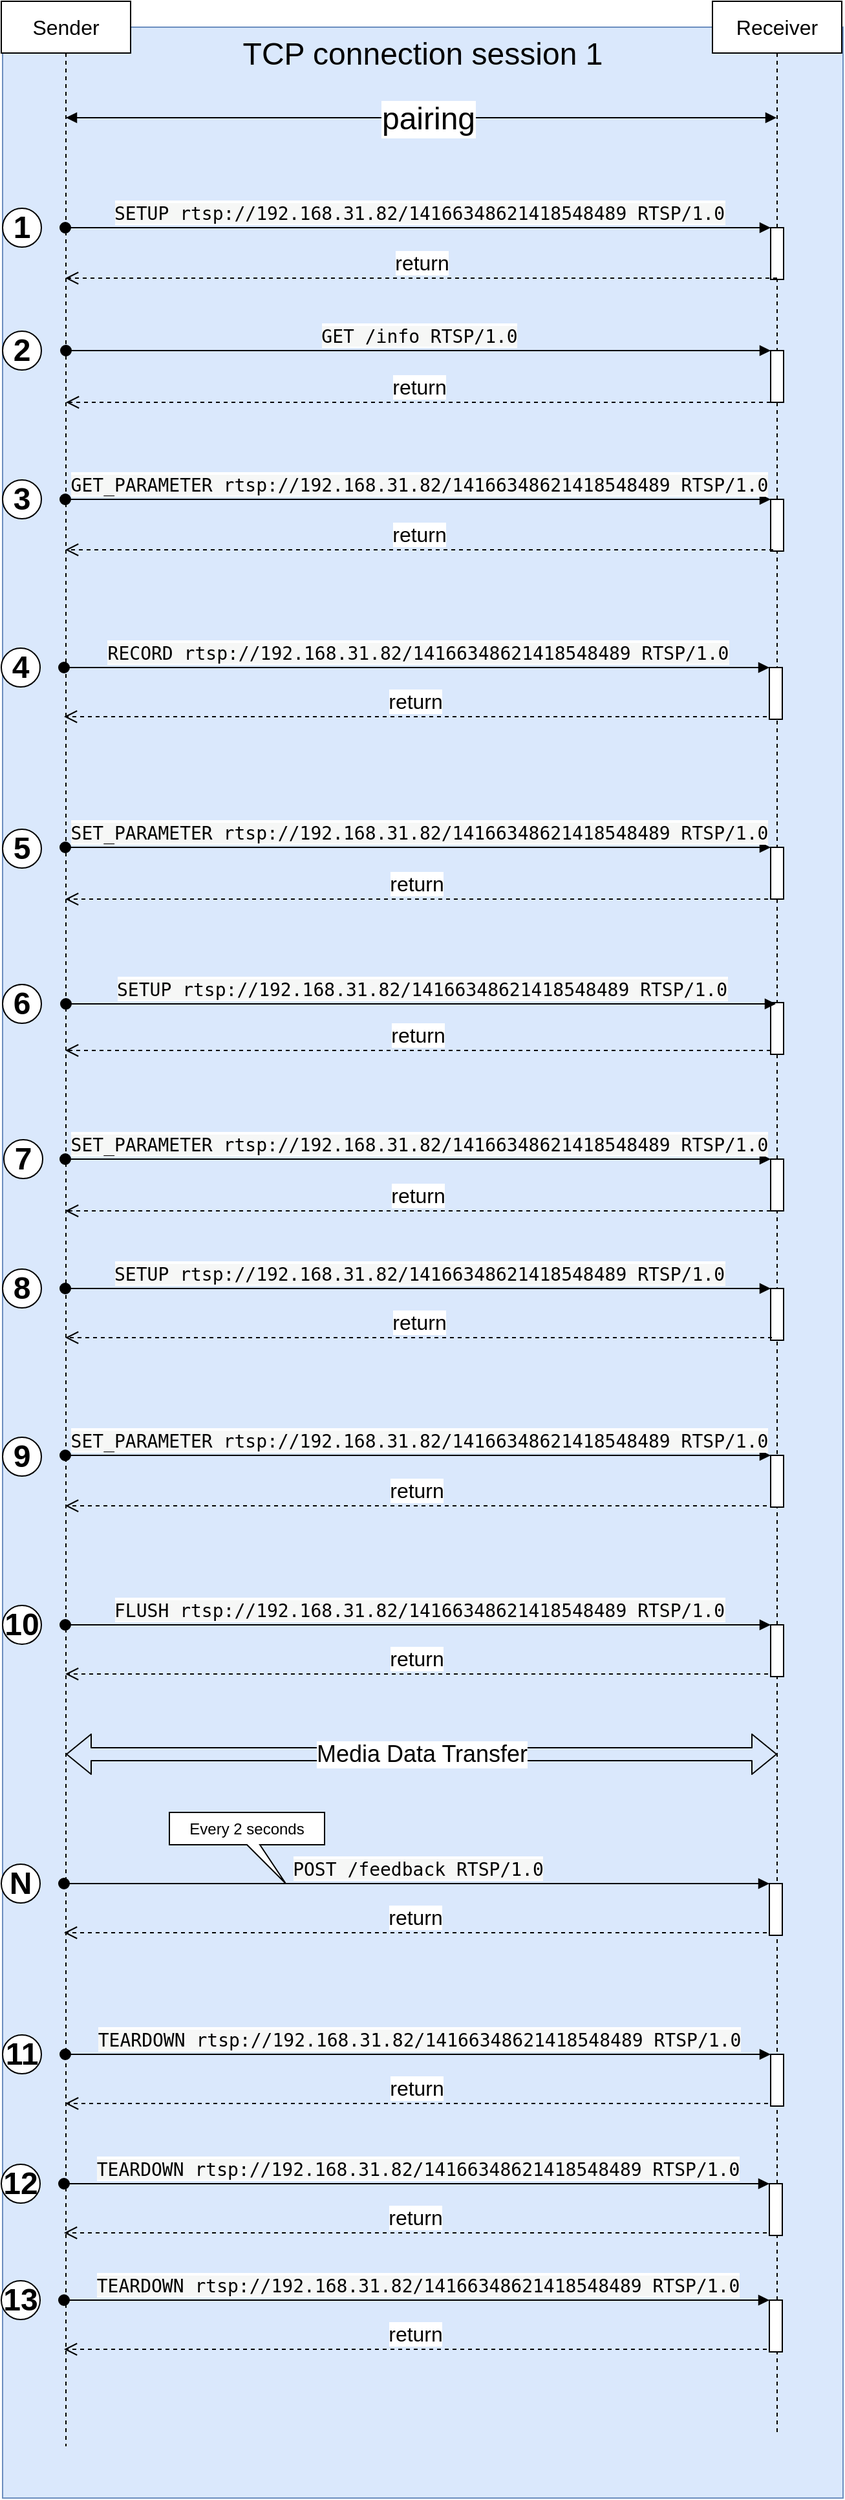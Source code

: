 <mxfile version="14.9.5" type="device"><diagram name="Page-1" id="9361dd3d-8414-5efd-6122-117bd74ce7a7"><mxGraphModel dx="898" dy="1241" grid="1" gridSize="10" guides="1" tooltips="1" connect="1" arrows="1" fold="1" page="0" pageScale="1.5" pageWidth="826" pageHeight="1169" background="#ffffff" math="0" shadow="0"><root><mxCell id="0"/><mxCell id="1" parent="0"/><mxCell id="2Qygs6AwfHHSrTLaylNA-13" value="TCP connection session 1" style="rounded=0;whiteSpace=wrap;html=1;fontSize=24;verticalAlign=top;fillColor=#dae8fc;strokeColor=#6c8ebf;" parent="1" vertex="1"><mxGeometry x="471" y="-180" width="650" height="1910" as="geometry"/></mxCell><mxCell id="nV5rEa2Gwsd_B_EYTZe8-89" value="Sender" style="shape=umlLifeline;perimeter=lifelinePerimeter;whiteSpace=wrap;html=1;container=1;collapsible=0;recursiveResize=0;outlineConnect=0;fontSize=16;" parent="1" vertex="1"><mxGeometry x="470" y="-200" width="100" height="1890" as="geometry"/></mxCell><mxCell id="mLOBeyiM4SYDhtWdnVQ2-5" value="" style="endArrow=block;startArrow=block;endFill=1;startFill=1;html=1;fontSize=24;" parent="nV5rEa2Gwsd_B_EYTZe8-89" target="nV5rEa2Gwsd_B_EYTZe8-90" edge="1"><mxGeometry width="160" relative="1" as="geometry"><mxPoint x="50" y="90" as="sourcePoint"/><mxPoint x="210" y="90" as="targetPoint"/></mxGeometry></mxCell><mxCell id="mLOBeyiM4SYDhtWdnVQ2-6" value="pairing" style="edgeLabel;html=1;align=center;verticalAlign=middle;resizable=0;points=[];fontSize=24;" parent="mLOBeyiM4SYDhtWdnVQ2-5" vertex="1" connectable="0"><mxGeometry x="0.048" y="-1" relative="1" as="geometry"><mxPoint x="-8" as="offset"/></mxGeometry></mxCell><mxCell id="nV5rEa2Gwsd_B_EYTZe8-90" value="Receiver" style="shape=umlLifeline;perimeter=lifelinePerimeter;whiteSpace=wrap;html=1;container=1;collapsible=0;recursiveResize=0;outlineConnect=0;fontSize=16;" parent="1" vertex="1"><mxGeometry x="1020" y="-200" width="100" height="1880" as="geometry"/></mxCell><mxCell id="nV5rEa2Gwsd_B_EYTZe8-99" value="" style="html=1;points=[];perimeter=orthogonalPerimeter;fontSize=16;" parent="nV5rEa2Gwsd_B_EYTZe8-90" vertex="1"><mxGeometry x="45" y="175" width="10" height="40" as="geometry"/></mxCell><mxCell id="nV5rEa2Gwsd_B_EYTZe8-101" value="" style="html=1;points=[];perimeter=orthogonalPerimeter;fontSize=16;" parent="nV5rEa2Gwsd_B_EYTZe8-90" vertex="1"><mxGeometry x="45" y="270" width="10" height="40" as="geometry"/></mxCell><mxCell id="nV5rEa2Gwsd_B_EYTZe8-103" value="" style="html=1;points=[];perimeter=orthogonalPerimeter;fontSize=16;" parent="nV5rEa2Gwsd_B_EYTZe8-90" vertex="1"><mxGeometry x="45" y="385" width="10" height="40" as="geometry"/></mxCell><mxCell id="nV5rEa2Gwsd_B_EYTZe8-105" value="" style="html=1;points=[];perimeter=orthogonalPerimeter;fontSize=16;" parent="nV5rEa2Gwsd_B_EYTZe8-90" vertex="1"><mxGeometry x="44" y="515" width="10" height="40" as="geometry"/></mxCell><mxCell id="nV5rEa2Gwsd_B_EYTZe8-107" value="" style="html=1;points=[];perimeter=orthogonalPerimeter;fontSize=16;" parent="nV5rEa2Gwsd_B_EYTZe8-90" vertex="1"><mxGeometry x="45" y="654" width="10" height="40" as="geometry"/></mxCell><mxCell id="nV5rEa2Gwsd_B_EYTZe8-111" value="" style="html=1;points=[];perimeter=orthogonalPerimeter;fontSize=16;" parent="nV5rEa2Gwsd_B_EYTZe8-90" vertex="1"><mxGeometry x="45" y="895" width="10" height="40" as="geometry"/></mxCell><mxCell id="nV5rEa2Gwsd_B_EYTZe8-113" value="" style="html=1;points=[];perimeter=orthogonalPerimeter;fontSize=16;" parent="nV5rEa2Gwsd_B_EYTZe8-90" vertex="1"><mxGeometry x="45" y="995" width="10" height="40" as="geometry"/></mxCell><mxCell id="nV5rEa2Gwsd_B_EYTZe8-115" value="" style="html=1;points=[];perimeter=orthogonalPerimeter;fontSize=16;" parent="nV5rEa2Gwsd_B_EYTZe8-90" vertex="1"><mxGeometry x="45" y="1124" width="10" height="40" as="geometry"/></mxCell><mxCell id="nV5rEa2Gwsd_B_EYTZe8-119" value="" style="html=1;points=[];perimeter=orthogonalPerimeter;fontSize=16;" parent="nV5rEa2Gwsd_B_EYTZe8-90" vertex="1"><mxGeometry x="45" y="1255" width="10" height="40" as="geometry"/></mxCell><mxCell id="nV5rEa2Gwsd_B_EYTZe8-109" value="" style="html=1;points=[];perimeter=orthogonalPerimeter;fontSize=16;" parent="nV5rEa2Gwsd_B_EYTZe8-90" vertex="1"><mxGeometry x="45" y="774" width="10" height="40" as="geometry"/></mxCell><mxCell id="2Qygs6AwfHHSrTLaylNA-1" value="" style="html=1;points=[];perimeter=orthogonalPerimeter;fontSize=16;" parent="nV5rEa2Gwsd_B_EYTZe8-90" vertex="1"><mxGeometry x="45" y="1587" width="10" height="40" as="geometry"/></mxCell><mxCell id="2Qygs6AwfHHSrTLaylNA-2" value="&lt;span style=&quot;font-family: &amp;#34;source code pro&amp;#34; , &amp;#34;consolas&amp;#34; , &amp;#34;ubuntu mono&amp;#34; , &amp;#34;menlo&amp;#34; , &amp;#34;dejavu sans mono&amp;#34; , monospace , monospace ; font-size: 14px ; background-color: rgb(246 , 247 , 246)&quot;&gt;TEARDOWN rtsp://192.168.31.82/14166348621418548489 RTSP/1.0&lt;/span&gt;" style="html=1;verticalAlign=bottom;startArrow=oval;endArrow=block;startSize=8;fontSize=16;" parent="nV5rEa2Gwsd_B_EYTZe8-90" target="2Qygs6AwfHHSrTLaylNA-1" edge="1"><mxGeometry relative="1" as="geometry"><mxPoint x="-500.5" y="1587" as="sourcePoint"/><Array as="points"><mxPoint x="-69.5" y="1587"/></Array></mxGeometry></mxCell><mxCell id="2Qygs6AwfHHSrTLaylNA-3" value="return" style="html=1;verticalAlign=bottom;endArrow=open;dashed=1;endSize=8;fontSize=16;exitX=-0.2;exitY=0.95;exitDx=0;exitDy=0;exitPerimeter=0;" parent="nV5rEa2Gwsd_B_EYTZe8-90" source="2Qygs6AwfHHSrTLaylNA-1" edge="1"><mxGeometry relative="1" as="geometry"><mxPoint x="140" y="1086" as="sourcePoint"/><mxPoint x="-500.5" y="1625" as="targetPoint"/></mxGeometry></mxCell><mxCell id="2Qygs6AwfHHSrTLaylNA-4" value="11" style="ellipse;whiteSpace=wrap;html=1;aspect=fixed;fontSize=24;fontStyle=1" parent="nV5rEa2Gwsd_B_EYTZe8-90" vertex="1"><mxGeometry x="-549" y="1572" width="30" height="30" as="geometry"/></mxCell><mxCell id="2Qygs6AwfHHSrTLaylNA-5" value="" style="html=1;points=[];perimeter=orthogonalPerimeter;fontSize=16;" parent="nV5rEa2Gwsd_B_EYTZe8-90" vertex="1"><mxGeometry x="44" y="1687" width="10" height="40" as="geometry"/></mxCell><mxCell id="2Qygs6AwfHHSrTLaylNA-6" value="&lt;span style=&quot;font-family: &amp;#34;source code pro&amp;#34; , &amp;#34;consolas&amp;#34; , &amp;#34;ubuntu mono&amp;#34; , &amp;#34;menlo&amp;#34; , &amp;#34;dejavu sans mono&amp;#34; , monospace , monospace ; font-size: 14px ; background-color: rgb(246 , 247 , 246)&quot;&gt;TEARDOWN rtsp://192.168.31.82/14166348621418548489 RTSP/1.0&lt;/span&gt;" style="html=1;verticalAlign=bottom;startArrow=oval;endArrow=block;startSize=8;fontSize=16;" parent="nV5rEa2Gwsd_B_EYTZe8-90" target="2Qygs6AwfHHSrTLaylNA-5" edge="1"><mxGeometry relative="1" as="geometry"><mxPoint x="-501.5" y="1687" as="sourcePoint"/><Array as="points"><mxPoint x="-70.5" y="1687"/></Array></mxGeometry></mxCell><mxCell id="2Qygs6AwfHHSrTLaylNA-7" value="return" style="html=1;verticalAlign=bottom;endArrow=open;dashed=1;endSize=8;fontSize=16;exitX=-0.2;exitY=0.95;exitDx=0;exitDy=0;exitPerimeter=0;" parent="nV5rEa2Gwsd_B_EYTZe8-90" source="2Qygs6AwfHHSrTLaylNA-5" edge="1"><mxGeometry relative="1" as="geometry"><mxPoint x="-881" y="1386" as="sourcePoint"/><mxPoint x="-501.5" y="1725" as="targetPoint"/></mxGeometry></mxCell><mxCell id="2Qygs6AwfHHSrTLaylNA-8" value="12" style="ellipse;whiteSpace=wrap;html=1;aspect=fixed;fontSize=24;fontStyle=1" parent="nV5rEa2Gwsd_B_EYTZe8-90" vertex="1"><mxGeometry x="-550" y="1672" width="30" height="30" as="geometry"/></mxCell><mxCell id="2Qygs6AwfHHSrTLaylNA-9" value="" style="html=1;points=[];perimeter=orthogonalPerimeter;fontSize=16;" parent="nV5rEa2Gwsd_B_EYTZe8-90" vertex="1"><mxGeometry x="44" y="1777" width="10" height="40" as="geometry"/></mxCell><mxCell id="2Qygs6AwfHHSrTLaylNA-10" value="&lt;span style=&quot;font-family: &amp;#34;source code pro&amp;#34; , &amp;#34;consolas&amp;#34; , &amp;#34;ubuntu mono&amp;#34; , &amp;#34;menlo&amp;#34; , &amp;#34;dejavu sans mono&amp;#34; , monospace , monospace ; font-size: 14px ; background-color: rgb(246 , 247 , 246)&quot;&gt;TEARDOWN rtsp://192.168.31.82/14166348621418548489 RTSP/1.0&lt;/span&gt;" style="html=1;verticalAlign=bottom;startArrow=oval;endArrow=block;startSize=8;fontSize=16;" parent="nV5rEa2Gwsd_B_EYTZe8-90" target="2Qygs6AwfHHSrTLaylNA-9" edge="1"><mxGeometry relative="1" as="geometry"><mxPoint x="-501.5" y="1777" as="sourcePoint"/><Array as="points"><mxPoint x="-70.5" y="1777"/></Array></mxGeometry></mxCell><mxCell id="2Qygs6AwfHHSrTLaylNA-11" value="return" style="html=1;verticalAlign=bottom;endArrow=open;dashed=1;endSize=8;fontSize=16;exitX=-0.2;exitY=0.95;exitDx=0;exitDy=0;exitPerimeter=0;" parent="nV5rEa2Gwsd_B_EYTZe8-90" source="2Qygs6AwfHHSrTLaylNA-9" edge="1"><mxGeometry relative="1" as="geometry"><mxPoint x="-881" y="1476" as="sourcePoint"/><mxPoint x="-501.5" y="1815" as="targetPoint"/></mxGeometry></mxCell><mxCell id="2Qygs6AwfHHSrTLaylNA-12" value="13" style="ellipse;whiteSpace=wrap;html=1;aspect=fixed;fontSize=24;fontStyle=1" parent="nV5rEa2Gwsd_B_EYTZe8-90" vertex="1"><mxGeometry x="-550" y="1762" width="30" height="30" as="geometry"/></mxCell><mxCell id="nV5rEa2Gwsd_B_EYTZe8-110" value="&lt;span style=&quot;font-family: &amp;#34;source code pro&amp;#34; , &amp;#34;consolas&amp;#34; , &amp;#34;ubuntu mono&amp;#34; , &amp;#34;menlo&amp;#34; , &amp;#34;dejavu sans mono&amp;#34; , monospace , monospace ; font-size: 14px ; background-color: rgb(246 , 247 , 246)&quot;&gt;SETUP rtsp://192.168.31.82/14166348621418548489 RTSP/1.0&lt;/span&gt;" style="html=1;verticalAlign=bottom;startArrow=oval;endArrow=block;startSize=8;fontSize=16;entryX=0.4;entryY=0;entryDx=0;entryDy=0;entryPerimeter=0;" parent="1" edge="1"><mxGeometry relative="1" as="geometry"><mxPoint x="520" y="575" as="sourcePoint"/><Array as="points"><mxPoint x="921" y="575"/></Array><mxPoint x="1069" y="575" as="targetPoint"/></mxGeometry></mxCell><mxCell id="nV5rEa2Gwsd_B_EYTZe8-120" value="&lt;span style=&quot;font-family: &amp;#34;source code pro&amp;#34; , &amp;#34;consolas&amp;#34; , &amp;#34;ubuntu mono&amp;#34; , &amp;#34;menlo&amp;#34; , &amp;#34;dejavu sans mono&amp;#34; , monospace , monospace ; font-size: 14px ; text-align: left ; background-color: rgb(246 , 247 , 246)&quot;&gt;FLUSH rtsp://192.168.31.82/14166348621418548489 RTSP/1.0&lt;/span&gt;" style="html=1;verticalAlign=bottom;startArrow=oval;endArrow=block;startSize=8;fontSize=16;" parent="1" target="nV5rEa2Gwsd_B_EYTZe8-119" edge="1"><mxGeometry relative="1" as="geometry"><mxPoint x="519.5" y="1055" as="sourcePoint"/><Array as="points"><mxPoint x="950.5" y="1055"/></Array></mxGeometry></mxCell><mxCell id="nV5rEa2Gwsd_B_EYTZe8-116" value="&lt;span style=&quot;font-family: &amp;#34;source code pro&amp;#34; , &amp;#34;consolas&amp;#34; , &amp;#34;ubuntu mono&amp;#34; , &amp;#34;menlo&amp;#34; , &amp;#34;dejavu sans mono&amp;#34; , monospace , monospace ; font-size: 14px ; background-color: rgb(246 , 247 , 246)&quot;&gt;SET_PARAMETER rtsp://192.168.31.82/14166348621418548489 RTSP/1.0&lt;/span&gt;" style="html=1;verticalAlign=bottom;startArrow=oval;endArrow=block;startSize=8;fontSize=16;" parent="1" target="nV5rEa2Gwsd_B_EYTZe8-115" edge="1"><mxGeometry relative="1" as="geometry"><mxPoint x="519.5" y="924" as="sourcePoint"/><Array as="points"><mxPoint x="950.5" y="924"/></Array></mxGeometry></mxCell><mxCell id="nV5rEa2Gwsd_B_EYTZe8-114" value="&lt;span style=&quot;font-family: &amp;#34;source code pro&amp;#34; , &amp;#34;consolas&amp;#34; , &amp;#34;ubuntu mono&amp;#34; , &amp;#34;menlo&amp;#34; , &amp;#34;dejavu sans mono&amp;#34; , monospace , monospace ; font-size: 14px ; background-color: rgb(246 , 247 , 246)&quot;&gt;SETUP rtsp://192.168.31.82/14166348621418548489 RTSP/1.0&lt;/span&gt;" style="html=1;verticalAlign=bottom;startArrow=oval;endArrow=block;startSize=8;fontSize=16;" parent="1" target="nV5rEa2Gwsd_B_EYTZe8-113" edge="1"><mxGeometry relative="1" as="geometry"><mxPoint x="519.5" y="795" as="sourcePoint"/><Array as="points"><mxPoint x="950.5" y="795"/></Array></mxGeometry></mxCell><mxCell id="nV5rEa2Gwsd_B_EYTZe8-112" value="&lt;span style=&quot;font-family: &amp;#34;source code pro&amp;#34; , &amp;#34;consolas&amp;#34; , &amp;#34;ubuntu mono&amp;#34; , &amp;#34;menlo&amp;#34; , &amp;#34;dejavu sans mono&amp;#34; , monospace , monospace ; font-size: 14px ; background-color: rgb(246 , 247 , 246)&quot;&gt;SET_PARAMETER rtsp://192.168.31.82/14166348621418548489 RTSP/1.0&lt;/span&gt;" style="html=1;verticalAlign=bottom;startArrow=oval;endArrow=block;startSize=8;fontSize=16;" parent="1" target="nV5rEa2Gwsd_B_EYTZe8-111" edge="1"><mxGeometry relative="1" as="geometry"><mxPoint x="519.5" y="695" as="sourcePoint"/><Array as="points"><mxPoint x="950.5" y="695"/></Array></mxGeometry></mxCell><mxCell id="nV5rEa2Gwsd_B_EYTZe8-108" value="&lt;span style=&quot;font-family: &amp;#34;source code pro&amp;#34; , &amp;#34;consolas&amp;#34; , &amp;#34;ubuntu mono&amp;#34; , &amp;#34;menlo&amp;#34; , &amp;#34;dejavu sans mono&amp;#34; , monospace , monospace ; font-size: 14px ; background-color: rgb(246 , 247 , 246)&quot;&gt;SET_PARAMETER rtsp://192.168.31.82/14166348621418548489 RTSP/1.0&lt;/span&gt;" style="html=1;verticalAlign=bottom;startArrow=oval;endArrow=block;startSize=8;fontSize=16;" parent="1" target="nV5rEa2Gwsd_B_EYTZe8-107" edge="1"><mxGeometry relative="1" as="geometry"><mxPoint x="519.5" y="454" as="sourcePoint"/><Array as="points"><mxPoint x="950.5" y="454"/></Array></mxGeometry></mxCell><mxCell id="nV5rEa2Gwsd_B_EYTZe8-106" value="&lt;span style=&quot;font-family: &amp;#34;source code pro&amp;#34; , &amp;#34;consolas&amp;#34; , &amp;#34;ubuntu mono&amp;#34; , &amp;#34;menlo&amp;#34; , &amp;#34;dejavu sans mono&amp;#34; , monospace , monospace ; font-size: 14px ; background-color: rgb(246 , 247 , 246)&quot;&gt;RECORD rtsp://192.168.31.82/14166348621418548489 RTSP/1.0&lt;/span&gt;" style="html=1;verticalAlign=bottom;startArrow=oval;endArrow=block;startSize=8;fontSize=16;" parent="1" target="nV5rEa2Gwsd_B_EYTZe8-105" edge="1"><mxGeometry relative="1" as="geometry"><mxPoint x="518.5" y="315" as="sourcePoint"/><Array as="points"><mxPoint x="949.5" y="315"/></Array></mxGeometry></mxCell><mxCell id="nV5rEa2Gwsd_B_EYTZe8-104" value="&lt;span style=&quot;font-family: &amp;#34;source code pro&amp;#34; , &amp;#34;consolas&amp;#34; , &amp;#34;ubuntu mono&amp;#34; , &amp;#34;menlo&amp;#34; , &amp;#34;dejavu sans mono&amp;#34; , monospace , monospace ; font-size: 14px ; background-color: rgb(246 , 247 , 246)&quot;&gt;GET_PARAMETER rtsp://192.168.31.82/14166348621418548489 RTSP/1.0&lt;/span&gt;" style="html=1;verticalAlign=bottom;startArrow=oval;endArrow=block;startSize=8;fontSize=16;" parent="1" target="nV5rEa2Gwsd_B_EYTZe8-103" edge="1"><mxGeometry relative="1" as="geometry"><mxPoint x="519.5" y="185" as="sourcePoint"/><Array as="points"><mxPoint x="950.5" y="185"/></Array></mxGeometry></mxCell><mxCell id="nV5rEa2Gwsd_B_EYTZe8-102" value="&lt;span style=&quot;font-family: &amp;#34;source code pro&amp;#34; , &amp;#34;consolas&amp;#34; , &amp;#34;ubuntu mono&amp;#34; , &amp;#34;menlo&amp;#34; , &amp;#34;dejavu sans mono&amp;#34; , monospace , monospace ; font-size: 14px ; background-color: rgb(246 , 247 , 246)&quot;&gt;GET /info RTSP/1.0&lt;/span&gt;" style="html=1;verticalAlign=bottom;startArrow=oval;endArrow=block;startSize=8;fontSize=16;" parent="1" source="nV5rEa2Gwsd_B_EYTZe8-89" target="nV5rEa2Gwsd_B_EYTZe8-101" edge="1"><mxGeometry relative="1" as="geometry"><mxPoint x="549.5" y="70" as="sourcePoint"/><Array as="points"><mxPoint x="950.5" y="70"/></Array></mxGeometry></mxCell><mxCell id="nV5rEa2Gwsd_B_EYTZe8-100" value="&lt;span style=&quot;font-family: &amp;#34;source code pro&amp;#34; , &amp;#34;consolas&amp;#34; , &amp;#34;ubuntu mono&amp;#34; , &amp;#34;menlo&amp;#34; , &amp;#34;dejavu sans mono&amp;#34; , monospace , monospace ; font-size: 14px ; background-color: rgb(246 , 247 , 246)&quot;&gt;SETUP rtsp://192.168.31.82/14166348621418548489 RTSP/1.0&lt;/span&gt;" style="html=1;verticalAlign=bottom;startArrow=oval;endArrow=block;startSize=8;fontSize=16;" parent="1" target="nV5rEa2Gwsd_B_EYTZe8-99" edge="1"><mxGeometry relative="1" as="geometry"><mxPoint x="519.5" y="-25" as="sourcePoint"/><Array as="points"><mxPoint x="950.5" y="-25"/></Array></mxGeometry></mxCell><mxCell id="mLOBeyiM4SYDhtWdnVQ2-7" value="return" style="html=1;verticalAlign=bottom;endArrow=open;dashed=1;endSize=8;fontSize=16;exitX=0.5;exitY=0.975;exitDx=0;exitDy=0;exitPerimeter=0;" parent="1" source="nV5rEa2Gwsd_B_EYTZe8-99" edge="1"><mxGeometry relative="1" as="geometry"><mxPoint x="1060" y="15" as="sourcePoint"/><mxPoint x="519.5" y="14" as="targetPoint"/></mxGeometry></mxCell><mxCell id="mLOBeyiM4SYDhtWdnVQ2-8" value="return" style="html=1;verticalAlign=bottom;endArrow=open;dashed=1;endSize=8;fontSize=16;exitX=0;exitY=1;exitDx=0;exitDy=0;exitPerimeter=0;" parent="1" source="nV5rEa2Gwsd_B_EYTZe8-101" target="nV5rEa2Gwsd_B_EYTZe8-89" edge="1"><mxGeometry relative="1" as="geometry"><mxPoint x="1080" y="49" as="sourcePoint"/><mxPoint x="529.5" y="49" as="targetPoint"/></mxGeometry></mxCell><mxCell id="mLOBeyiM4SYDhtWdnVQ2-9" value="return" style="html=1;verticalAlign=bottom;endArrow=open;dashed=1;endSize=8;fontSize=16;exitX=0.2;exitY=0.975;exitDx=0;exitDy=0;exitPerimeter=0;" parent="1" source="nV5rEa2Gwsd_B_EYTZe8-103" edge="1"><mxGeometry relative="1" as="geometry"><mxPoint x="1090" y="104" as="sourcePoint"/><mxPoint x="519.5" y="224" as="targetPoint"/></mxGeometry></mxCell><mxCell id="mLOBeyiM4SYDhtWdnVQ2-10" value="return" style="html=1;verticalAlign=bottom;endArrow=open;dashed=1;endSize=8;fontSize=16;exitX=-0.2;exitY=0.95;exitDx=0;exitDy=0;exitPerimeter=0;" parent="1" source="nV5rEa2Gwsd_B_EYTZe8-105" edge="1"><mxGeometry relative="1" as="geometry"><mxPoint x="1099" y="174" as="sourcePoint"/><mxPoint x="518.5" y="353" as="targetPoint"/></mxGeometry></mxCell><mxCell id="mLOBeyiM4SYDhtWdnVQ2-11" value="return" style="html=1;verticalAlign=bottom;endArrow=open;dashed=1;endSize=8;fontSize=16;exitX=-0.2;exitY=0.95;exitDx=0;exitDy=0;exitPerimeter=0;" parent="1" edge="1"><mxGeometry relative="1" as="geometry"><mxPoint x="1063" y="494" as="sourcePoint"/><mxPoint x="519.5" y="494" as="targetPoint"/></mxGeometry></mxCell><mxCell id="mLOBeyiM4SYDhtWdnVQ2-12" value="return" style="html=1;verticalAlign=bottom;endArrow=open;dashed=1;endSize=8;fontSize=16;exitX=0;exitY=1;exitDx=0;exitDy=0;exitPerimeter=0;" parent="1" source="nV5rEa2Gwsd_B_EYTZe8-111" edge="1"><mxGeometry relative="1" as="geometry"><mxPoint x="1120" y="364" as="sourcePoint"/><mxPoint x="519.5" y="735" as="targetPoint"/></mxGeometry></mxCell><mxCell id="mLOBeyiM4SYDhtWdnVQ2-13" value="return" style="html=1;verticalAlign=bottom;endArrow=open;dashed=1;endSize=8;fontSize=16;exitX=0;exitY=0.925;exitDx=0;exitDy=0;exitPerimeter=0;" parent="1" source="nV5rEa2Gwsd_B_EYTZe8-109" edge="1"><mxGeometry relative="1" as="geometry"><mxPoint x="1130" y="313" as="sourcePoint"/><mxPoint x="519.5" y="611" as="targetPoint"/></mxGeometry></mxCell><mxCell id="mLOBeyiM4SYDhtWdnVQ2-14" value="return" style="html=1;verticalAlign=bottom;endArrow=open;dashed=1;endSize=8;fontSize=16;exitX=0.1;exitY=0.95;exitDx=0;exitDy=0;exitPerimeter=0;" parent="1" source="nV5rEa2Gwsd_B_EYTZe8-113" edge="1"><mxGeometry relative="1" as="geometry"><mxPoint x="1140" y="414" as="sourcePoint"/><mxPoint x="519.5" y="833" as="targetPoint"/></mxGeometry></mxCell><mxCell id="mLOBeyiM4SYDhtWdnVQ2-15" value="return" style="html=1;verticalAlign=bottom;endArrow=open;dashed=1;endSize=8;fontSize=16;exitX=-0.3;exitY=0.975;exitDx=0;exitDy=0;exitPerimeter=0;" parent="1" source="nV5rEa2Gwsd_B_EYTZe8-115" edge="1"><mxGeometry relative="1" as="geometry"><mxPoint x="1150" y="483" as="sourcePoint"/><mxPoint x="519.5" y="963" as="targetPoint"/></mxGeometry></mxCell><mxCell id="mLOBeyiM4SYDhtWdnVQ2-16" value="return" style="html=1;verticalAlign=bottom;endArrow=open;dashed=1;endSize=8;fontSize=16;exitX=-0.2;exitY=0.95;exitDx=0;exitDy=0;exitPerimeter=0;" parent="1" source="nV5rEa2Gwsd_B_EYTZe8-119" edge="1"><mxGeometry relative="1" as="geometry"><mxPoint x="1160" y="554" as="sourcePoint"/><mxPoint x="519.5" y="1093" as="targetPoint"/></mxGeometry></mxCell><mxCell id="mLOBeyiM4SYDhtWdnVQ2-18" value="1" style="ellipse;whiteSpace=wrap;html=1;aspect=fixed;fontSize=24;fontStyle=1" parent="1" vertex="1"><mxGeometry x="471" y="-40" width="30" height="30" as="geometry"/></mxCell><mxCell id="mLOBeyiM4SYDhtWdnVQ2-19" value="2" style="ellipse;whiteSpace=wrap;html=1;aspect=fixed;fontSize=24;fontStyle=1" parent="1" vertex="1"><mxGeometry x="471" y="55" width="30" height="30" as="geometry"/></mxCell><mxCell id="mLOBeyiM4SYDhtWdnVQ2-20" value="3" style="ellipse;whiteSpace=wrap;html=1;aspect=fixed;fontSize=24;fontStyle=1" parent="1" vertex="1"><mxGeometry x="471" y="170" width="30" height="30" as="geometry"/></mxCell><mxCell id="mLOBeyiM4SYDhtWdnVQ2-21" value="4" style="ellipse;whiteSpace=wrap;html=1;aspect=fixed;fontSize=24;fontStyle=1" parent="1" vertex="1"><mxGeometry x="470" y="300" width="30" height="30" as="geometry"/></mxCell><mxCell id="mLOBeyiM4SYDhtWdnVQ2-22" value="5" style="ellipse;whiteSpace=wrap;html=1;aspect=fixed;fontSize=24;fontStyle=1" parent="1" vertex="1"><mxGeometry x="471" y="440" width="30" height="30" as="geometry"/></mxCell><mxCell id="mLOBeyiM4SYDhtWdnVQ2-23" value="6" style="ellipse;whiteSpace=wrap;html=1;aspect=fixed;fontSize=24;fontStyle=1" parent="1" vertex="1"><mxGeometry x="471" y="560" width="30" height="30" as="geometry"/></mxCell><mxCell id="mLOBeyiM4SYDhtWdnVQ2-24" value="7" style="ellipse;whiteSpace=wrap;html=1;aspect=fixed;fontSize=24;fontStyle=1" parent="1" vertex="1"><mxGeometry x="472" y="680" width="30" height="30" as="geometry"/></mxCell><mxCell id="mLOBeyiM4SYDhtWdnVQ2-25" value="8" style="ellipse;whiteSpace=wrap;html=1;aspect=fixed;fontSize=24;fontStyle=1" parent="1" vertex="1"><mxGeometry x="471" y="780" width="30" height="30" as="geometry"/></mxCell><mxCell id="mLOBeyiM4SYDhtWdnVQ2-26" value="9" style="ellipse;whiteSpace=wrap;html=1;aspect=fixed;fontSize=24;fontStyle=1" parent="1" vertex="1"><mxGeometry x="471" y="910" width="30" height="30" as="geometry"/></mxCell><mxCell id="mLOBeyiM4SYDhtWdnVQ2-27" value="10" style="ellipse;whiteSpace=wrap;html=1;aspect=fixed;fontSize=24;fontStyle=1" parent="1" vertex="1"><mxGeometry x="471" y="1040" width="30" height="30" as="geometry"/></mxCell><mxCell id="mpZWexVVRLr_fAytvuwL-1" value="" style="html=1;points=[];perimeter=orthogonalPerimeter;fontSize=16;" vertex="1" parent="1"><mxGeometry x="1064" y="1255" width="10" height="40" as="geometry"/></mxCell><mxCell id="mpZWexVVRLr_fAytvuwL-2" value="&lt;span style=&quot;font-family: &amp;#34;source code pro&amp;#34; , &amp;#34;consolas&amp;#34; , &amp;#34;ubuntu mono&amp;#34; , &amp;#34;menlo&amp;#34; , &amp;#34;dejavu sans mono&amp;#34; , monospace , monospace ; font-size: 14px ; text-align: left ; background-color: rgb(246 , 247 , 246)&quot;&gt;POST /feedback RTSP/1.0&lt;/span&gt;" style="html=1;verticalAlign=bottom;startArrow=oval;endArrow=block;startSize=8;fontSize=16;" edge="1" parent="1" target="mpZWexVVRLr_fAytvuwL-1"><mxGeometry relative="1" as="geometry"><mxPoint x="518.5" y="1255" as="sourcePoint"/><Array as="points"><mxPoint x="949.5" y="1255"/></Array></mxGeometry></mxCell><mxCell id="mpZWexVVRLr_fAytvuwL-3" value="return" style="html=1;verticalAlign=bottom;endArrow=open;dashed=1;endSize=8;fontSize=16;exitX=-0.2;exitY=0.95;exitDx=0;exitDy=0;exitPerimeter=0;" edge="1" parent="1" source="mpZWexVVRLr_fAytvuwL-1"><mxGeometry relative="1" as="geometry"><mxPoint x="1159" y="754" as="sourcePoint"/><mxPoint x="518.5" y="1293" as="targetPoint"/></mxGeometry></mxCell><mxCell id="mpZWexVVRLr_fAytvuwL-4" value="N" style="ellipse;whiteSpace=wrap;html=1;aspect=fixed;fontSize=24;fontStyle=1" vertex="1" parent="1"><mxGeometry x="470" y="1240" width="30" height="30" as="geometry"/></mxCell><mxCell id="mpZWexVVRLr_fAytvuwL-5" value="Every 2 seconds" style="shape=callout;whiteSpace=wrap;html=1;perimeter=calloutPerimeter;position2=0.75;base=10;" vertex="1" parent="1"><mxGeometry x="600" y="1200" width="120" height="55" as="geometry"/></mxCell><mxCell id="mpZWexVVRLr_fAytvuwL-7" value="Media Data Transfer" style="shape=flexArrow;endArrow=classic;startArrow=classic;html=1;fontSize=18;" edge="1" parent="1"><mxGeometry width="100" height="100" relative="1" as="geometry"><mxPoint x="520" y="1155" as="sourcePoint"/><mxPoint x="1070" y="1155" as="targetPoint"/></mxGeometry></mxCell></root></mxGraphModel></diagram></mxfile>